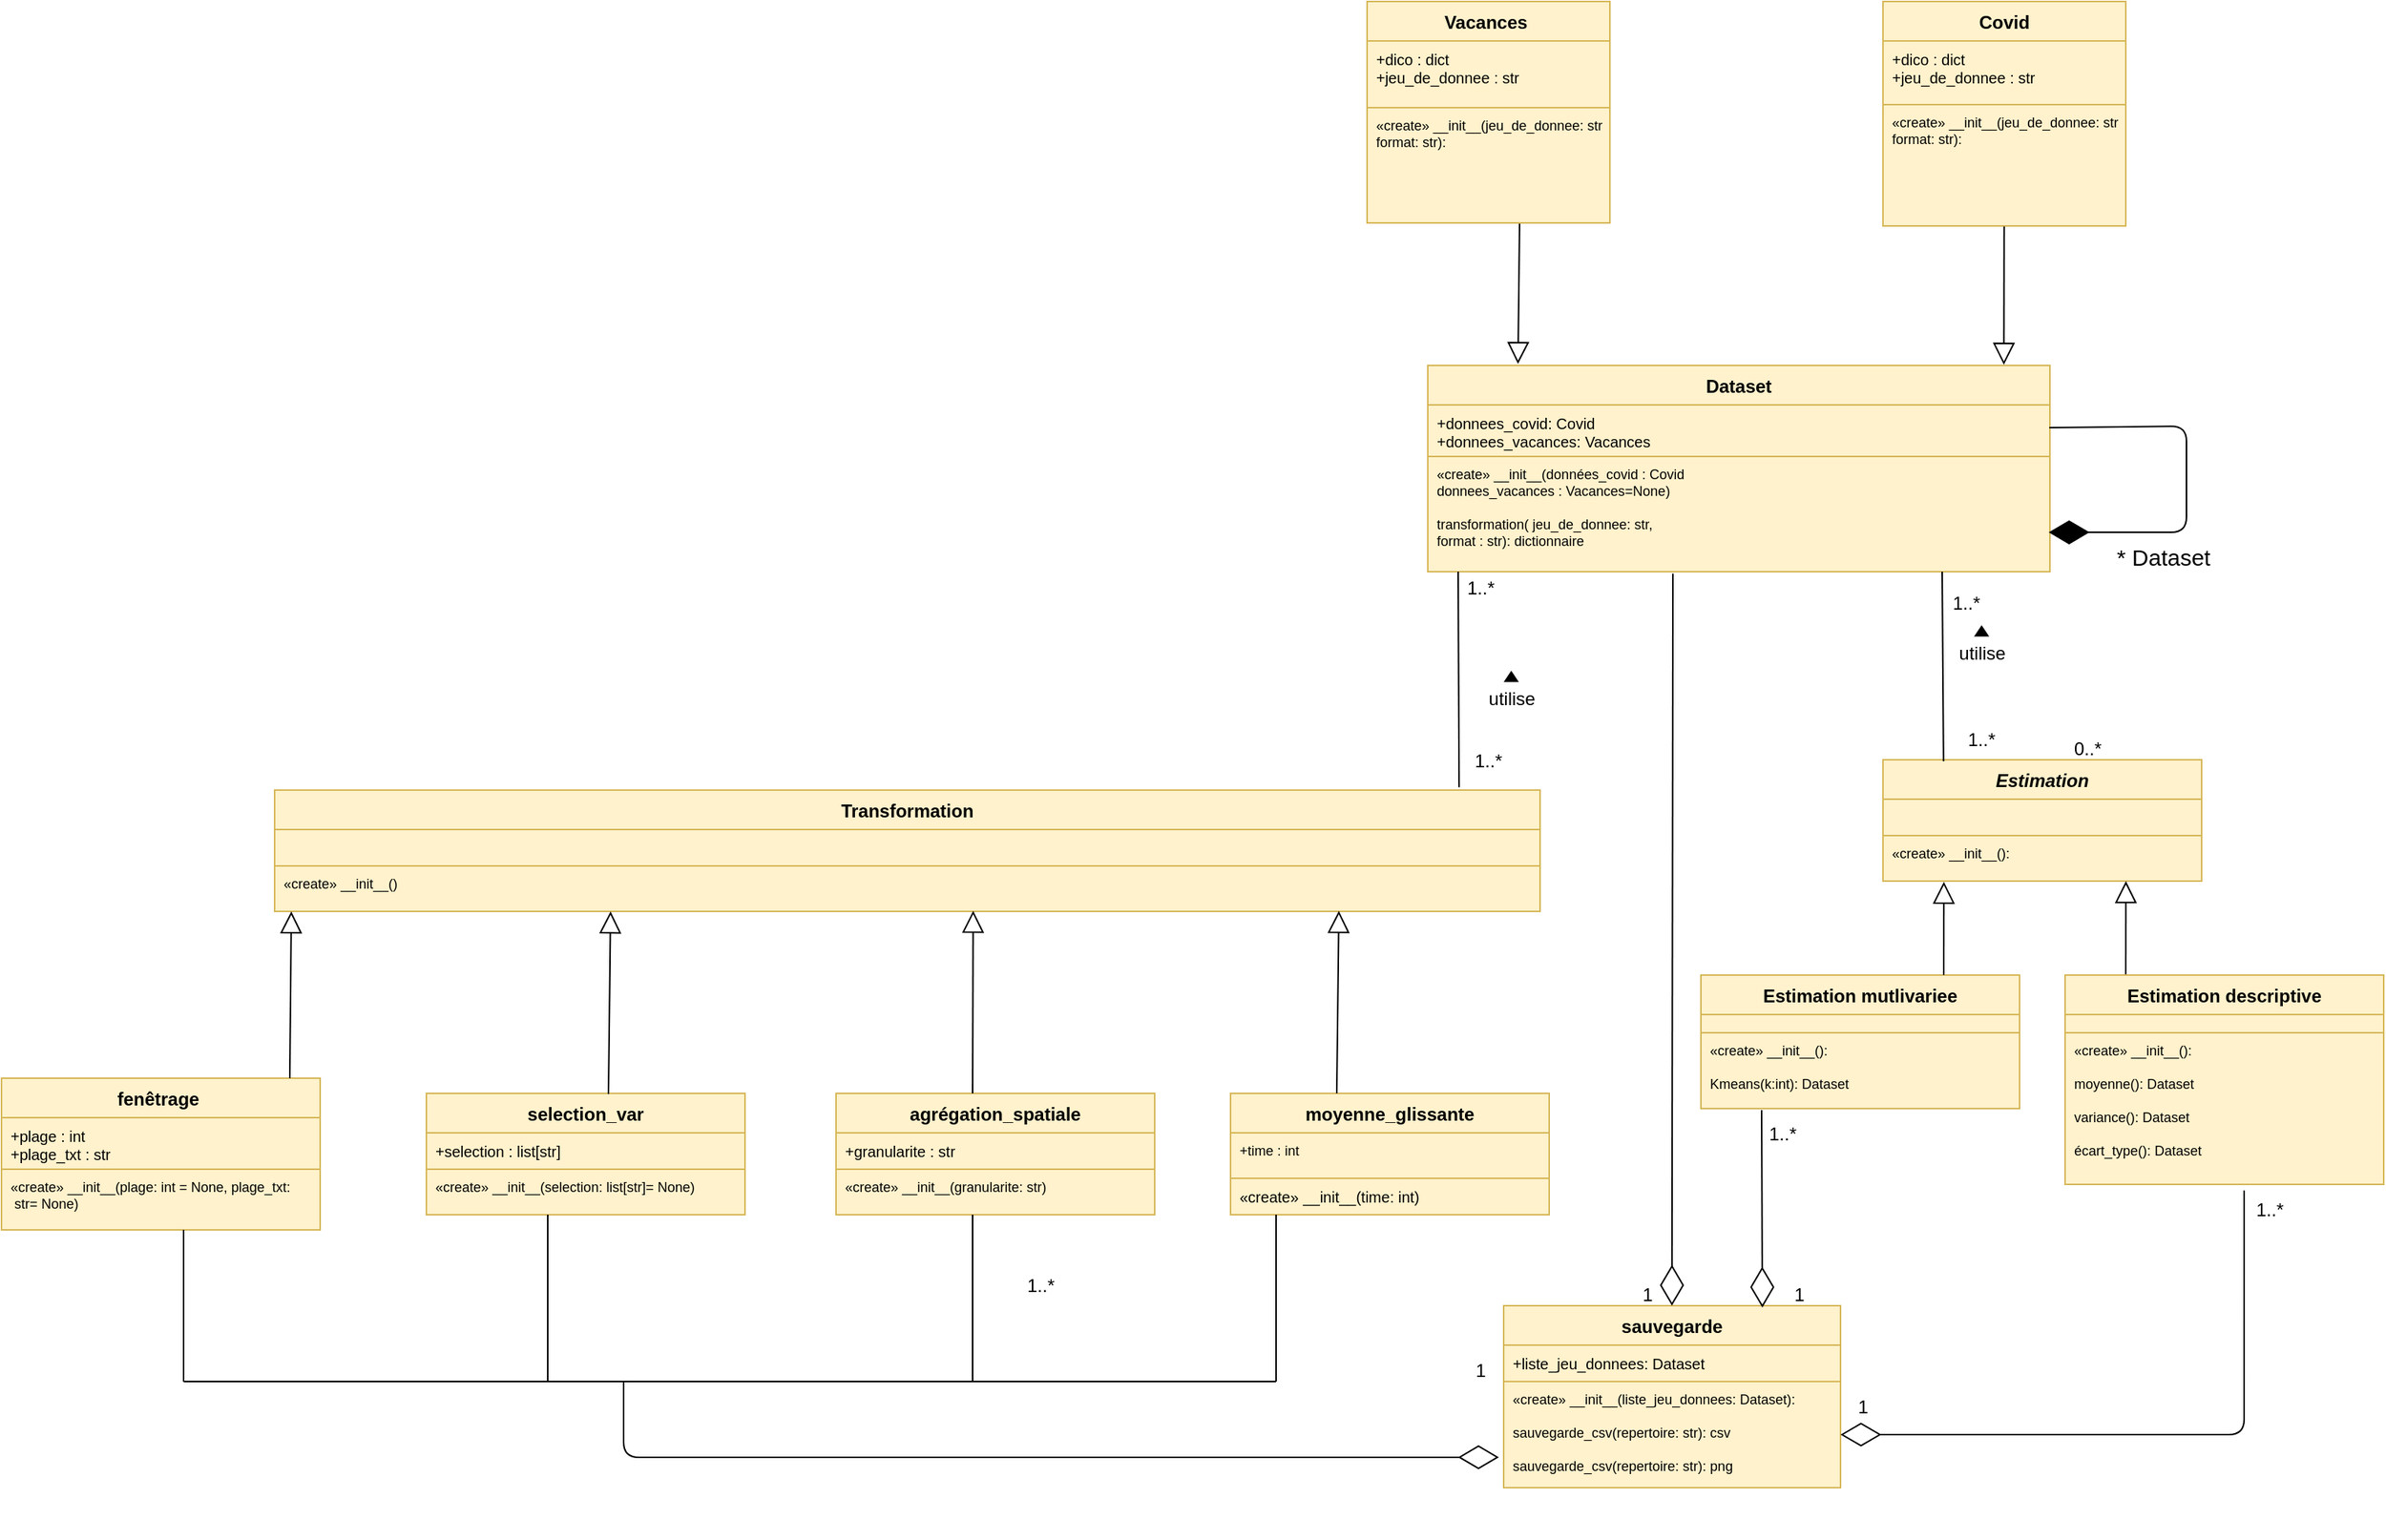 <mxfile version="14.5.9" type="device"><diagram id="G0J4C51eqlcxptPZaHwr" name="Page-1"><mxGraphModel dx="4730" dy="3225" grid="1" gridSize="10" guides="1" tooltips="1" connect="1" arrows="1" fold="1" page="1" pageScale="1" pageWidth="1654" pageHeight="1169" math="0" shadow="0"><root><mxCell id="0"/><mxCell id="1" parent="0"/><mxCell id="8vyV24S0SrC6YWcqYAIR-47" style="edgeStyle=orthogonalEdgeStyle;rounded=0;orthogonalLoop=1;jettySize=auto;html=1;exitX=0;exitY=0.75;exitDx=0;exitDy=0;" parent="1" edge="1"><mxGeometry relative="1" as="geometry"><mxPoint x="1080" y="1095" as="targetPoint"/><mxPoint x="1080" y="1095" as="sourcePoint"/></mxGeometry></mxCell><mxCell id="kTo2WUvZ0RidseLI7p_n-5" value="Vacances " style="swimlane;fontStyle=1;align=center;verticalAlign=top;childLayout=stackLayout;horizontal=1;startSize=26;horizontalStack=0;resizeParent=1;resizeParentMax=0;resizeLast=0;collapsible=1;marginBottom=0;strokeColor=#d6b656;fillColor=#fff2cc;" parent="1" vertex="1"><mxGeometry x="920" y="90" width="160" height="88" as="geometry"/></mxCell><mxCell id="kTo2WUvZ0RidseLI7p_n-6" value="+dico : dict&#xa;+jeu_de_donnee : str&#xa;" style="text;strokeColor=#d6b656;fillColor=#fff2cc;align=left;verticalAlign=top;spacingLeft=4;spacingRight=4;overflow=hidden;rotatable=0;points=[[0,0.5],[1,0.5]];portConstraint=eastwest;fontSize=10;" parent="kTo2WUvZ0RidseLI7p_n-5" vertex="1"><mxGeometry y="26" width="160" height="54" as="geometry"/></mxCell><mxCell id="kTo2WUvZ0RidseLI7p_n-7" value="" style="line;strokeWidth=1;fillColor=#fff2cc;align=left;verticalAlign=middle;spacingTop=-1;spacingLeft=3;spacingRight=3;rotatable=0;labelPosition=right;points=[];portConstraint=eastwest;strokeColor=#d6b656;" parent="kTo2WUvZ0RidseLI7p_n-5" vertex="1"><mxGeometry y="80" width="160" height="8" as="geometry"/></mxCell><mxCell id="kTo2WUvZ0RidseLI7p_n-8" value="«create» __init__(jeu_de_donnee: str, &#xa;format: str):&#xa;&#xa;" style="text;strokeColor=#d6b656;fillColor=#fff2cc;align=left;verticalAlign=top;spacingLeft=4;spacingRight=4;overflow=hidden;rotatable=0;points=[[0,0.5],[1,0.5]];portConstraint=eastwest;fontSize=9;" parent="1" vertex="1"><mxGeometry x="920" y="160" width="160" height="76" as="geometry"/></mxCell><mxCell id="kTo2WUvZ0RidseLI7p_n-15" value="Covid" style="swimlane;fontStyle=1;align=center;verticalAlign=top;childLayout=stackLayout;horizontal=1;startSize=26;horizontalStack=0;resizeParent=1;resizeParentMax=0;resizeLast=0;collapsible=1;marginBottom=0;strokeColor=#d6b656;fillColor=#fff2cc;" parent="1" vertex="1"><mxGeometry x="1260" y="90" width="160" height="88" as="geometry"/></mxCell><mxCell id="kTo2WUvZ0RidseLI7p_n-16" value="+dico : dict&#xa;+jeu_de_donnee : str&#xa;" style="text;strokeColor=#d6b656;fillColor=#fff2cc;align=left;verticalAlign=top;spacingLeft=4;spacingRight=4;overflow=hidden;rotatable=0;points=[[0,0.5],[1,0.5]];portConstraint=eastwest;fontSize=10;" parent="kTo2WUvZ0RidseLI7p_n-15" vertex="1"><mxGeometry y="26" width="160" height="54" as="geometry"/></mxCell><mxCell id="kTo2WUvZ0RidseLI7p_n-17" value="" style="line;strokeWidth=1;fillColor=#fff2cc;align=left;verticalAlign=middle;spacingTop=-1;spacingLeft=3;spacingRight=3;rotatable=0;labelPosition=right;points=[];portConstraint=eastwest;strokeColor=#d6b656;" parent="kTo2WUvZ0RidseLI7p_n-15" vertex="1"><mxGeometry y="80" width="160" height="8" as="geometry"/></mxCell><mxCell id="kTo2WUvZ0RidseLI7p_n-18" value="«create» __init__(jeu_de_donnee: str, &#xa;format: str):&#xa;&#xa;" style="text;strokeColor=#d6b656;fillColor=#fff2cc;align=left;verticalAlign=top;spacingLeft=4;spacingRight=4;overflow=hidden;rotatable=0;points=[[0,0.5],[1,0.5]];portConstraint=eastwest;fontSize=9;" parent="1" vertex="1"><mxGeometry x="1260" y="158" width="160" height="80" as="geometry"/></mxCell><mxCell id="kTo2WUvZ0RidseLI7p_n-27" value="Dataset" style="swimlane;fontStyle=1;align=center;verticalAlign=top;childLayout=stackLayout;horizontal=1;startSize=26;horizontalStack=0;resizeParent=1;resizeParentMax=0;resizeLast=0;collapsible=1;marginBottom=0;strokeColor=#d6b656;fillColor=#fff2cc;" parent="1" vertex="1"><mxGeometry x="960" y="330" width="410" height="88" as="geometry"/></mxCell><mxCell id="kTo2WUvZ0RidseLI7p_n-28" value="+donnees_covid: Covid&#xa;+donnees_vacances: Vacances" style="text;strokeColor=#d6b656;fillColor=#fff2cc;align=left;verticalAlign=top;spacingLeft=4;spacingRight=4;overflow=hidden;rotatable=0;points=[[0,0.5],[1,0.5]];portConstraint=eastwest;fontSize=10;" parent="kTo2WUvZ0RidseLI7p_n-27" vertex="1"><mxGeometry y="26" width="410" height="54" as="geometry"/></mxCell><mxCell id="kTo2WUvZ0RidseLI7p_n-29" value="" style="line;strokeWidth=1;fillColor=#fff2cc;align=left;verticalAlign=middle;spacingTop=-1;spacingLeft=3;spacingRight=3;rotatable=0;labelPosition=right;points=[];portConstraint=eastwest;strokeColor=#d6b656;" parent="kTo2WUvZ0RidseLI7p_n-27" vertex="1"><mxGeometry y="80" width="410" height="8" as="geometry"/></mxCell><mxCell id="kTo2WUvZ0RidseLI7p_n-30" value="«create» __init__(données_covid : Covid&#xa;donnees_vacances : Vacances=None)&#xa;&#xa;transformation( jeu_de_donnee: str, &#xa;format : str): dictionnaire" style="text;strokeColor=#d6b656;fillColor=#fff2cc;align=left;verticalAlign=top;spacingLeft=4;spacingRight=4;overflow=hidden;rotatable=0;points=[[0,0.5],[1,0.5]];portConstraint=eastwest;fontSize=9;" parent="1" vertex="1"><mxGeometry x="960" y="390" width="410" height="76" as="geometry"/></mxCell><mxCell id="kTo2WUvZ0RidseLI7p_n-31" value="Transformation" style="swimlane;fontStyle=1;align=center;verticalAlign=top;childLayout=stackLayout;horizontal=1;startSize=26;horizontalStack=0;resizeParent=1;resizeParentMax=0;resizeLast=0;collapsible=1;marginBottom=0;strokeColor=#d6b656;fillColor=#fff2cc;" parent="1" vertex="1"><mxGeometry x="200" y="610" width="834" height="58" as="geometry"/></mxCell><mxCell id="kTo2WUvZ0RidseLI7p_n-32" value="" style="text;strokeColor=#d6b656;fillColor=#fff2cc;align=left;verticalAlign=top;spacingLeft=4;spacingRight=4;overflow=hidden;rotatable=0;points=[[0,0.5],[1,0.5]];portConstraint=eastwest;fontSize=10;" parent="kTo2WUvZ0RidseLI7p_n-31" vertex="1"><mxGeometry y="26" width="834" height="24" as="geometry"/></mxCell><mxCell id="kTo2WUvZ0RidseLI7p_n-33" value="" style="line;strokeWidth=1;fillColor=#fff2cc;align=left;verticalAlign=middle;spacingTop=-1;spacingLeft=3;spacingRight=3;rotatable=0;labelPosition=right;points=[];portConstraint=eastwest;strokeColor=#d6b656;" parent="kTo2WUvZ0RidseLI7p_n-31" vertex="1"><mxGeometry y="50" width="834" height="8" as="geometry"/></mxCell><mxCell id="kTo2WUvZ0RidseLI7p_n-34" value="«create» __init__()&#xa;" style="text;strokeColor=#d6b656;fillColor=#fff2cc;align=left;verticalAlign=top;spacingLeft=4;spacingRight=4;overflow=hidden;rotatable=0;points=[[0,0.5],[1,0.5]];portConstraint=eastwest;fontSize=9;" parent="1" vertex="1"><mxGeometry x="200" y="660" width="834" height="30" as="geometry"/></mxCell><mxCell id="kTo2WUvZ0RidseLI7p_n-39" value="Estimation" style="swimlane;fontStyle=3;align=center;verticalAlign=top;childLayout=stackLayout;horizontal=1;startSize=26;horizontalStack=0;resizeParent=1;resizeParentMax=0;resizeLast=0;collapsible=1;marginBottom=0;strokeColor=#d6b656;fillColor=#fff2cc;" parent="1" vertex="1"><mxGeometry x="1260" y="590" width="210" height="58" as="geometry"/></mxCell><mxCell id="kTo2WUvZ0RidseLI7p_n-40" value="" style="text;strokeColor=#d6b656;fillColor=#fff2cc;align=left;verticalAlign=top;spacingLeft=4;spacingRight=4;overflow=hidden;rotatable=0;points=[[0,0.5],[1,0.5]];portConstraint=eastwest;fontSize=10;" parent="kTo2WUvZ0RidseLI7p_n-39" vertex="1"><mxGeometry y="26" width="210" height="24" as="geometry"/></mxCell><mxCell id="kTo2WUvZ0RidseLI7p_n-41" value="" style="line;strokeWidth=1;fillColor=#fff2cc;align=left;verticalAlign=middle;spacingTop=-1;spacingLeft=3;spacingRight=3;rotatable=0;labelPosition=right;points=[];portConstraint=eastwest;strokeColor=#d6b656;" parent="kTo2WUvZ0RidseLI7p_n-39" vertex="1"><mxGeometry y="50" width="210" height="8" as="geometry"/></mxCell><mxCell id="kTo2WUvZ0RidseLI7p_n-42" value="«create» __init__():&#xa;&#xa;" style="text;strokeColor=#d6b656;fillColor=#fff2cc;align=left;verticalAlign=top;spacingLeft=4;spacingRight=4;overflow=hidden;rotatable=0;points=[[0,0.5],[1,0.5]];portConstraint=eastwest;fontSize=9;" parent="1" vertex="1"><mxGeometry x="1260" y="640" width="210" height="30" as="geometry"/></mxCell><mxCell id="kTo2WUvZ0RidseLI7p_n-43" value="Estimation mutlivariee" style="swimlane;fontStyle=1;align=center;verticalAlign=top;childLayout=stackLayout;horizontal=1;startSize=26;horizontalStack=0;resizeParent=1;resizeParentMax=0;resizeLast=0;collapsible=1;marginBottom=0;strokeColor=#d6b656;fillColor=#fff2cc;" parent="1" vertex="1"><mxGeometry x="1140" y="732" width="210" height="48" as="geometry"/></mxCell><mxCell id="kTo2WUvZ0RidseLI7p_n-44" value="" style="text;strokeColor=#d6b656;fillColor=#fff2cc;align=left;verticalAlign=top;spacingLeft=4;spacingRight=4;overflow=hidden;rotatable=0;points=[[0,0.5],[1,0.5]];portConstraint=eastwest;fontSize=10;" parent="kTo2WUvZ0RidseLI7p_n-43" vertex="1"><mxGeometry y="26" width="210" height="14" as="geometry"/></mxCell><mxCell id="kTo2WUvZ0RidseLI7p_n-45" value="" style="line;strokeWidth=1;fillColor=#fff2cc;align=left;verticalAlign=middle;spacingTop=-1;spacingLeft=3;spacingRight=3;rotatable=0;labelPosition=right;points=[];portConstraint=eastwest;strokeColor=#d6b656;" parent="kTo2WUvZ0RidseLI7p_n-43" vertex="1"><mxGeometry y="40" width="210" height="8" as="geometry"/></mxCell><mxCell id="kTo2WUvZ0RidseLI7p_n-46" value="«create» __init__():&#xa;&#xa;Kmeans(k:int): Dataset &#xa;&#xa;&#xa;" style="text;strokeColor=#d6b656;fillColor=#fff2cc;align=left;verticalAlign=top;spacingLeft=4;spacingRight=4;overflow=hidden;rotatable=0;points=[[0,0.5],[1,0.5]];portConstraint=eastwest;fontSize=9;" parent="1" vertex="1"><mxGeometry x="1140" y="770" width="210" height="50" as="geometry"/></mxCell><mxCell id="kTo2WUvZ0RidseLI7p_n-47" value="Estimation descriptive" style="swimlane;fontStyle=1;align=center;verticalAlign=top;childLayout=stackLayout;horizontal=1;startSize=26;horizontalStack=0;resizeParent=1;resizeParentMax=0;resizeLast=0;collapsible=1;marginBottom=0;strokeColor=#d6b656;fillColor=#fff2cc;" parent="1" vertex="1"><mxGeometry x="1380" y="732" width="210" height="48" as="geometry"/></mxCell><mxCell id="kTo2WUvZ0RidseLI7p_n-48" value="" style="text;strokeColor=#d6b656;fillColor=#fff2cc;align=left;verticalAlign=top;spacingLeft=4;spacingRight=4;overflow=hidden;rotatable=0;points=[[0,0.5],[1,0.5]];portConstraint=eastwest;fontSize=10;" parent="kTo2WUvZ0RidseLI7p_n-47" vertex="1"><mxGeometry y="26" width="210" height="14" as="geometry"/></mxCell><mxCell id="kTo2WUvZ0RidseLI7p_n-49" value="" style="line;strokeWidth=1;fillColor=#fff2cc;align=left;verticalAlign=middle;spacingTop=-1;spacingLeft=3;spacingRight=3;rotatable=0;labelPosition=right;points=[];portConstraint=eastwest;strokeColor=#d6b656;" parent="kTo2WUvZ0RidseLI7p_n-47" vertex="1"><mxGeometry y="40" width="210" height="8" as="geometry"/></mxCell><mxCell id="kTo2WUvZ0RidseLI7p_n-50" value="«create» __init__():&#xa;&#xa;moyenne(): Dataset&#xa;&#xa;variance(): Dataset &#xa;&#xa;écart_type(): Dataset &#xa;&#xa;&#xa;" style="text;strokeColor=#d6b656;fillColor=#fff2cc;align=left;verticalAlign=top;spacingLeft=4;spacingRight=4;overflow=hidden;rotatable=0;points=[[0,0.5],[1,0.5]];portConstraint=eastwest;fontSize=9;" parent="1" vertex="1"><mxGeometry x="1380" y="770" width="210" height="100" as="geometry"/></mxCell><mxCell id="kTo2WUvZ0RidseLI7p_n-51" value="sauvegarde" style="swimlane;fontStyle=1;align=center;verticalAlign=top;childLayout=stackLayout;horizontal=1;startSize=26;horizontalStack=0;resizeParent=1;resizeParentMax=0;resizeLast=0;collapsible=1;marginBottom=0;strokeColor=#d6b656;fillColor=#fff2cc;" parent="1" vertex="1"><mxGeometry x="1010" y="950" width="222" height="58" as="geometry"/></mxCell><mxCell id="kTo2WUvZ0RidseLI7p_n-52" value="+liste_jeu_donnees: Dataset" style="text;strokeColor=#d6b656;fillColor=#fff2cc;align=left;verticalAlign=top;spacingLeft=4;spacingRight=4;overflow=hidden;rotatable=0;points=[[0,0.5],[1,0.5]];portConstraint=eastwest;fontSize=10;" parent="kTo2WUvZ0RidseLI7p_n-51" vertex="1"><mxGeometry y="26" width="222" height="24" as="geometry"/></mxCell><mxCell id="kTo2WUvZ0RidseLI7p_n-53" value="" style="line;strokeWidth=1;fillColor=#fff2cc;align=left;verticalAlign=middle;spacingTop=-1;spacingLeft=3;spacingRight=3;rotatable=0;labelPosition=right;points=[];portConstraint=eastwest;strokeColor=#d6b656;" parent="kTo2WUvZ0RidseLI7p_n-51" vertex="1"><mxGeometry y="50" width="222" height="8" as="geometry"/></mxCell><mxCell id="kTo2WUvZ0RidseLI7p_n-54" value="«create» __init__(liste_jeu_donnees: Dataset):&#xa;&#xa;sauvegarde_csv(repertoire: str): csv&#xa;&#xa;sauvegarde_csv(repertoire: str): png&#xa; &#xa;&#xa;&#xa;" style="text;strokeColor=#d6b656;fillColor=#fff2cc;align=left;verticalAlign=top;spacingLeft=4;spacingRight=4;overflow=hidden;rotatable=0;points=[[0,0.5],[1,0.5]];portConstraint=eastwest;fontSize=9;" parent="1" vertex="1"><mxGeometry x="1010" y="1000" width="222" height="70" as="geometry"/></mxCell><mxCell id="kTo2WUvZ0RidseLI7p_n-60" value="" style="endArrow=block;endFill=0;endSize=12;html=1;strokeColor=#000000;fontSize=10;exitX=0.762;exitY=-0.002;exitDx=0;exitDy=0;entryX=0.191;entryY=1.015;entryDx=0;entryDy=0;entryPerimeter=0;exitPerimeter=0;" parent="1" source="kTo2WUvZ0RidseLI7p_n-43" target="kTo2WUvZ0RidseLI7p_n-42" edge="1"><mxGeometry width="160" relative="1" as="geometry"><mxPoint x="1220" y="710" as="sourcePoint"/><mxPoint x="1296" y="672" as="targetPoint"/></mxGeometry></mxCell><mxCell id="kTo2WUvZ0RidseLI7p_n-61" value="" style="endArrow=block;endFill=0;endSize=12;html=1;strokeColor=#000000;fontSize=10;exitX=0.762;exitY=-0.002;exitDx=0;exitDy=0;entryX=0.191;entryY=1.015;entryDx=0;entryDy=0;entryPerimeter=0;exitPerimeter=0;" parent="1" edge="1"><mxGeometry width="160" relative="1" as="geometry"><mxPoint x="1420" y="731.454" as="sourcePoint"/><mxPoint x="1420.09" y="670" as="targetPoint"/></mxGeometry></mxCell><mxCell id="kTo2WUvZ0RidseLI7p_n-68" value="" style="endArrow=diamondThin;endFill=0;endSize=24;html=1;strokeColor=#000000;fontSize=10;entryX=1;entryY=0.5;entryDx=0;entryDy=0;exitX=0.562;exitY=1.04;exitDx=0;exitDy=0;exitPerimeter=0;" parent="1" source="kTo2WUvZ0RidseLI7p_n-50" target="kTo2WUvZ0RidseLI7p_n-54" edge="1"><mxGeometry width="160" relative="1" as="geometry"><mxPoint x="1330" y="1034" as="sourcePoint"/><mxPoint x="1490" y="1034" as="targetPoint"/><Array as="points"><mxPoint x="1498" y="1035"/></Array></mxGeometry></mxCell><mxCell id="kTo2WUvZ0RidseLI7p_n-69" value="" style="endArrow=diamondThin;endFill=0;endSize=24;html=1;strokeColor=#000000;fontSize=10;entryX=0.768;entryY=0.021;entryDx=0;entryDy=0;entryPerimeter=0;" parent="1" target="kTo2WUvZ0RidseLI7p_n-51" edge="1"><mxGeometry width="160" relative="1" as="geometry"><mxPoint x="1180" y="821" as="sourcePoint"/><mxPoint x="1177" y="950" as="targetPoint"/></mxGeometry></mxCell><mxCell id="kTo2WUvZ0RidseLI7p_n-70" value="" style="endArrow=diamondThin;endFill=0;endSize=24;html=1;strokeColor=#000000;fontSize=10;entryX=0.768;entryY=0.021;entryDx=0;entryDy=0;entryPerimeter=0;exitX=0.394;exitY=1.017;exitDx=0;exitDy=0;exitPerimeter=0;" parent="1" source="kTo2WUvZ0RidseLI7p_n-30" edge="1"><mxGeometry width="160" relative="1" as="geometry"><mxPoint x="1120.41" y="819.78" as="sourcePoint"/><mxPoint x="1120.906" y="949.998" as="targetPoint"/></mxGeometry></mxCell><mxCell id="kTo2WUvZ0RidseLI7p_n-71" value="" style="endArrow=diamondThin;endFill=1;endSize=24;html=1;strokeColor=#000000;fontSize=10;entryX=0.998;entryY=0.658;entryDx=0;entryDy=0;entryPerimeter=0;exitX=0.999;exitY=0.278;exitDx=0;exitDy=0;exitPerimeter=0;" parent="1" source="kTo2WUvZ0RidseLI7p_n-28" target="kTo2WUvZ0RidseLI7p_n-30" edge="1"><mxGeometry width="160" relative="1" as="geometry"><mxPoint x="1460" y="440" as="sourcePoint"/><mxPoint x="1420" y="444" as="targetPoint"/><Array as="points"><mxPoint x="1460" y="370"/><mxPoint x="1460" y="400"/><mxPoint x="1460" y="440"/></Array></mxGeometry></mxCell><mxCell id="kTo2WUvZ0RidseLI7p_n-72" value="&lt;font style=&quot;font-size: 15px&quot;&gt;* Dataset&lt;/font&gt;" style="text;html=1;strokeColor=none;fillColor=none;align=center;verticalAlign=middle;whiteSpace=wrap;rounded=0;fontSize=10;" parent="1" vertex="1"><mxGeometry x="1400" y="446" width="90" height="20" as="geometry"/></mxCell><mxCell id="TTbGqoAqBOXzcHtgp1gx-10" value="0..*" style="text;html=1;strokeColor=none;fillColor=none;align=center;verticalAlign=middle;whiteSpace=wrap;rounded=0;sketch=0;" parent="1" vertex="1"><mxGeometry x="1380" y="576" width="30" height="14" as="geometry"/></mxCell><mxCell id="TTbGqoAqBOXzcHtgp1gx-14" value="1..*" style="text;html=1;strokeColor=none;fillColor=none;align=center;verticalAlign=middle;whiteSpace=wrap;rounded=0;sketch=0;" parent="1" vertex="1"><mxGeometry x="690" y="930" width="30" height="14" as="geometry"/></mxCell><mxCell id="TTbGqoAqBOXzcHtgp1gx-15" value="1" style="text;html=1;strokeColor=none;fillColor=none;align=center;verticalAlign=middle;whiteSpace=wrap;rounded=0;sketch=0;" parent="1" vertex="1"><mxGeometry x="980" y="986" width="30" height="14" as="geometry"/></mxCell><mxCell id="TTbGqoAqBOXzcHtgp1gx-16" value="1" style="text;html=1;strokeColor=none;fillColor=none;align=center;verticalAlign=middle;whiteSpace=wrap;rounded=0;sketch=0;" parent="1" vertex="1"><mxGeometry x="1090" y="936" width="30" height="14" as="geometry"/></mxCell><mxCell id="TTbGqoAqBOXzcHtgp1gx-17" value="1" style="text;html=1;strokeColor=none;fillColor=none;align=center;verticalAlign=middle;whiteSpace=wrap;rounded=0;sketch=0;" parent="1" vertex="1"><mxGeometry x="1190" y="936" width="30" height="14" as="geometry"/></mxCell><mxCell id="TTbGqoAqBOXzcHtgp1gx-18" value="1" style="text;html=1;strokeColor=none;fillColor=none;align=center;verticalAlign=middle;whiteSpace=wrap;rounded=0;sketch=0;" parent="1" vertex="1"><mxGeometry x="1232" y="1010" width="30" height="14" as="geometry"/></mxCell><mxCell id="TTbGqoAqBOXzcHtgp1gx-19" value="1..*" style="text;html=1;strokeColor=none;fillColor=none;align=center;verticalAlign=middle;whiteSpace=wrap;rounded=0;sketch=0;" parent="1" vertex="1"><mxGeometry x="1179" y="830" width="30" height="14" as="geometry"/></mxCell><mxCell id="TTbGqoAqBOXzcHtgp1gx-20" value="1..*" style="text;html=1;strokeColor=none;fillColor=none;align=center;verticalAlign=middle;whiteSpace=wrap;rounded=0;sketch=0;" parent="1" vertex="1"><mxGeometry x="1500" y="880" width="30" height="14" as="geometry"/></mxCell><mxCell id="aOP3fALORO-Y9RFNXGDV-4" value="fenêtrage " style="swimlane;fontStyle=1;align=center;verticalAlign=top;childLayout=stackLayout;horizontal=1;startSize=26;horizontalStack=0;resizeParent=1;resizeParentMax=0;resizeLast=0;collapsible=1;marginBottom=0;strokeColor=#d6b656;fillColor=#fff2cc;" vertex="1" parent="1"><mxGeometry x="20" y="800" width="210" height="100" as="geometry"/></mxCell><mxCell id="aOP3fALORO-Y9RFNXGDV-5" value="+plage : int&#xa;+plage_txt : str" style="text;strokeColor=#d6b656;fillColor=#fff2cc;align=left;verticalAlign=top;spacingLeft=4;spacingRight=4;overflow=hidden;rotatable=0;points=[[0,0.5],[1,0.5]];portConstraint=eastwest;fontSize=10;" vertex="1" parent="aOP3fALORO-Y9RFNXGDV-4"><mxGeometry y="26" width="210" height="34" as="geometry"/></mxCell><mxCell id="aOP3fALORO-Y9RFNXGDV-7" value="«create» __init__(plage: int = None, plage_txt:&#xa; str= None)&#xa;&#xa;" style="text;strokeColor=#d6b656;fillColor=#fff2cc;align=left;verticalAlign=top;spacingLeft=4;spacingRight=4;overflow=hidden;rotatable=0;points=[[0,0.5],[1,0.5]];portConstraint=eastwest;fontSize=9;" vertex="1" parent="aOP3fALORO-Y9RFNXGDV-4"><mxGeometry y="60" width="210" height="40" as="geometry"/></mxCell><mxCell id="aOP3fALORO-Y9RFNXGDV-8" value="selection_var" style="swimlane;fontStyle=1;align=center;verticalAlign=top;childLayout=stackLayout;horizontal=1;startSize=26;horizontalStack=0;resizeParent=1;resizeParentMax=0;resizeLast=0;collapsible=1;marginBottom=0;strokeColor=#d6b656;fillColor=#fff2cc;" vertex="1" parent="1"><mxGeometry x="300" y="810" width="210" height="60" as="geometry"/></mxCell><mxCell id="aOP3fALORO-Y9RFNXGDV-9" value="+selection : list[str]" style="text;strokeColor=#d6b656;fillColor=#fff2cc;align=left;verticalAlign=top;spacingLeft=4;spacingRight=4;overflow=hidden;rotatable=0;points=[[0,0.5],[1,0.5]];portConstraint=eastwest;fontSize=10;" vertex="1" parent="aOP3fALORO-Y9RFNXGDV-8"><mxGeometry y="26" width="210" height="24" as="geometry"/></mxCell><mxCell id="aOP3fALORO-Y9RFNXGDV-10" value="" style="line;strokeWidth=1;fillColor=#fff2cc;align=left;verticalAlign=middle;spacingTop=-1;spacingLeft=3;spacingRight=3;rotatable=0;labelPosition=right;points=[];portConstraint=eastwest;strokeColor=#d6b656;" vertex="1" parent="aOP3fALORO-Y9RFNXGDV-8"><mxGeometry y="50" width="210" height="10" as="geometry"/></mxCell><mxCell id="aOP3fALORO-Y9RFNXGDV-11" value="«create» __init__(selection: list[str]= None)&#xa;&#xa;" style="text;strokeColor=#d6b656;fillColor=#fff2cc;align=left;verticalAlign=top;spacingLeft=4;spacingRight=4;overflow=hidden;rotatable=0;points=[[0,0.5],[1,0.5]];portConstraint=eastwest;fontSize=9;" vertex="1" parent="1"><mxGeometry x="300" y="860" width="210" height="30" as="geometry"/></mxCell><mxCell id="aOP3fALORO-Y9RFNXGDV-13" value="agrégation_spatiale" style="swimlane;fontStyle=1;align=center;verticalAlign=top;childLayout=stackLayout;horizontal=1;startSize=26;horizontalStack=0;resizeParent=1;resizeParentMax=0;resizeLast=0;collapsible=1;marginBottom=0;strokeColor=#d6b656;fillColor=#fff2cc;" vertex="1" parent="1"><mxGeometry x="570" y="810" width="210" height="50" as="geometry"/></mxCell><mxCell id="aOP3fALORO-Y9RFNXGDV-14" value="+granularite : str" style="text;strokeColor=#d6b656;fillColor=#fff2cc;align=left;verticalAlign=top;spacingLeft=4;spacingRight=4;overflow=hidden;rotatable=0;points=[[0,0.5],[1,0.5]];portConstraint=eastwest;fontSize=10;" vertex="1" parent="aOP3fALORO-Y9RFNXGDV-13"><mxGeometry y="26" width="210" height="24" as="geometry"/></mxCell><mxCell id="aOP3fALORO-Y9RFNXGDV-17" value="moyenne_glissante" style="swimlane;fontStyle=1;align=center;verticalAlign=top;childLayout=stackLayout;horizontal=1;startSize=26;horizontalStack=0;resizeParent=1;resizeParentMax=0;resizeLast=0;collapsible=1;marginBottom=0;strokeColor=#d6b656;fillColor=#fff2cc;" vertex="1" parent="1"><mxGeometry x="830" y="810" width="210" height="80" as="geometry"/></mxCell><mxCell id="aOP3fALORO-Y9RFNXGDV-20" value="+time : int" style="text;strokeColor=#d6b656;fillColor=#fff2cc;align=left;verticalAlign=top;spacingLeft=4;spacingRight=4;overflow=hidden;rotatable=0;points=[[0,0.5],[1,0.5]];portConstraint=eastwest;fontSize=9;" vertex="1" parent="aOP3fALORO-Y9RFNXGDV-17"><mxGeometry y="26" width="210" height="30" as="geometry"/></mxCell><mxCell id="aOP3fALORO-Y9RFNXGDV-18" value="«create» __init__(time: int)&#xa;" style="text;strokeColor=#d6b656;fillColor=#fff2cc;align=left;verticalAlign=top;spacingLeft=4;spacingRight=4;overflow=hidden;rotatable=0;points=[[0,0.5],[1,0.5]];portConstraint=eastwest;fontSize=10;" vertex="1" parent="aOP3fALORO-Y9RFNXGDV-17"><mxGeometry y="56" width="210" height="24" as="geometry"/></mxCell><mxCell id="aOP3fALORO-Y9RFNXGDV-16" value="«create» __init__(granularite: str)&#xa;&#xa;" style="text;strokeColor=#d6b656;fillColor=#fff2cc;align=left;verticalAlign=top;spacingLeft=4;spacingRight=4;overflow=hidden;rotatable=0;points=[[0,0.5],[1,0.5]];portConstraint=eastwest;fontSize=9;" vertex="1" parent="1"><mxGeometry x="570" y="860" width="210" height="30" as="geometry"/></mxCell><mxCell id="aOP3fALORO-Y9RFNXGDV-23" value="" style="endArrow=none;html=1;exitX=0.19;exitY=0.017;exitDx=0;exitDy=0;exitPerimeter=0;" edge="1" parent="1" source="kTo2WUvZ0RidseLI7p_n-39"><mxGeometry width="50" height="50" relative="1" as="geometry"><mxPoint x="1290" y="630" as="sourcePoint"/><mxPoint x="1299" y="466" as="targetPoint"/></mxGeometry></mxCell><mxCell id="aOP3fALORO-Y9RFNXGDV-24" value="utilise" style="text;html=1;align=center;verticalAlign=middle;resizable=0;points=[];autosize=1;strokeColor=none;" vertex="1" parent="1"><mxGeometry x="1300" y="510" width="50" height="20" as="geometry"/></mxCell><mxCell id="aOP3fALORO-Y9RFNXGDV-25" value="" style="endArrow=block;endFill=0;endSize=12;html=1;strokeColor=#000000;fontSize=10;exitX=0.499;exitY=1.005;exitDx=0;exitDy=0;exitPerimeter=0;entryX=0.926;entryY=-0.005;entryDx=0;entryDy=0;entryPerimeter=0;" edge="1" parent="1" source="kTo2WUvZ0RidseLI7p_n-18" target="kTo2WUvZ0RidseLI7p_n-27"><mxGeometry width="160" relative="1" as="geometry"><mxPoint x="1300" y="320" as="sourcePoint"/><mxPoint x="1260" y="330" as="targetPoint"/></mxGeometry></mxCell><mxCell id="aOP3fALORO-Y9RFNXGDV-26" value="" style="endArrow=block;endFill=0;endSize=12;html=1;strokeColor=#000000;fontSize=10;exitX=0.628;exitY=1.007;exitDx=0;exitDy=0;exitPerimeter=0;entryX=0.145;entryY=-0.011;entryDx=0;entryDy=0;entryPerimeter=0;" edge="1" parent="1" source="kTo2WUvZ0RidseLI7p_n-8" target="kTo2WUvZ0RidseLI7p_n-27"><mxGeometry width="160" relative="1" as="geometry"><mxPoint x="1020.71" y="327.736" as="sourcePoint"/><mxPoint x="1020" y="236" as="targetPoint"/></mxGeometry></mxCell><mxCell id="aOP3fALORO-Y9RFNXGDV-27" value="" style="triangle;whiteSpace=wrap;html=1;fillColor=#000000;strokeColor=none;rotation=-90;" vertex="1" parent="1"><mxGeometry x="1321.25" y="500" width="7.5" height="10" as="geometry"/></mxCell><mxCell id="aOP3fALORO-Y9RFNXGDV-29" value="utilise" style="text;html=1;align=center;verticalAlign=middle;resizable=0;points=[];autosize=1;strokeColor=none;" vertex="1" parent="1"><mxGeometry x="990" y="540" width="50" height="20" as="geometry"/></mxCell><mxCell id="aOP3fALORO-Y9RFNXGDV-30" value="" style="triangle;whiteSpace=wrap;html=1;fillColor=#000000;strokeColor=none;rotation=-90;" vertex="1" parent="1"><mxGeometry x="1011.25" y="530" width="7.5" height="10" as="geometry"/></mxCell><mxCell id="aOP3fALORO-Y9RFNXGDV-31" value="" style="endArrow=none;html=1;exitX=0.936;exitY=-0.032;exitDx=0;exitDy=0;exitPerimeter=0;" edge="1" parent="1" source="kTo2WUvZ0RidseLI7p_n-31"><mxGeometry width="50" height="50" relative="1" as="geometry"><mxPoint x="980.9" y="590.986" as="sourcePoint"/><mxPoint x="980" y="466" as="targetPoint"/></mxGeometry></mxCell><mxCell id="aOP3fALORO-Y9RFNXGDV-32" value="" style="endArrow=block;endFill=0;endSize=12;html=1;strokeColor=#000000;fontSize=10;exitX=0.762;exitY=-0.002;exitDx=0;exitDy=0;exitPerimeter=0;entryX=0.841;entryY=0.989;entryDx=0;entryDy=0;entryPerimeter=0;" edge="1" parent="1" target="kTo2WUvZ0RidseLI7p_n-34"><mxGeometry width="160" relative="1" as="geometry"><mxPoint x="900" y="810.004" as="sourcePoint"/><mxPoint x="897" y="693" as="targetPoint"/></mxGeometry></mxCell><mxCell id="aOP3fALORO-Y9RFNXGDV-33" value="" style="endArrow=block;endFill=0;endSize=12;html=1;strokeColor=#000000;fontSize=10;exitX=0.762;exitY=-0.002;exitDx=0;exitDy=0;exitPerimeter=0;entryX=0.552;entryY=0.986;entryDx=0;entryDy=0;entryPerimeter=0;" edge="1" parent="1" target="kTo2WUvZ0RidseLI7p_n-34"><mxGeometry width="160" relative="1" as="geometry"><mxPoint x="660" y="810.004" as="sourcePoint"/><mxPoint x="661.394" y="689.67" as="targetPoint"/></mxGeometry></mxCell><mxCell id="aOP3fALORO-Y9RFNXGDV-34" value="" style="endArrow=block;endFill=0;endSize=12;html=1;strokeColor=#000000;fontSize=10;exitX=0.762;exitY=-0.002;exitDx=0;exitDy=0;exitPerimeter=0;entryX=0.841;entryY=0.989;entryDx=0;entryDy=0;entryPerimeter=0;" edge="1" parent="1"><mxGeometry width="160" relative="1" as="geometry"><mxPoint x="420" y="810.334" as="sourcePoint"/><mxPoint x="421.394" y="690" as="targetPoint"/></mxGeometry></mxCell><mxCell id="aOP3fALORO-Y9RFNXGDV-35" value="" style="endArrow=block;endFill=0;endSize=12;html=1;strokeColor=#000000;fontSize=10;exitX=0.762;exitY=-0.002;exitDx=0;exitDy=0;exitPerimeter=0;" edge="1" parent="1"><mxGeometry width="160" relative="1" as="geometry"><mxPoint x="210" y="800.004" as="sourcePoint"/><mxPoint x="211" y="690" as="targetPoint"/></mxGeometry></mxCell><mxCell id="aOP3fALORO-Y9RFNXGDV-36" value="1..*" style="text;html=1;strokeColor=none;fillColor=none;align=center;verticalAlign=middle;whiteSpace=wrap;rounded=0;sketch=0;" vertex="1" parent="1"><mxGeometry x="1310" y="570" width="30" height="14" as="geometry"/></mxCell><mxCell id="aOP3fALORO-Y9RFNXGDV-37" value="1..*" style="text;html=1;strokeColor=none;fillColor=none;align=center;verticalAlign=middle;whiteSpace=wrap;rounded=0;sketch=0;" vertex="1" parent="1"><mxGeometry x="1300" y="480" width="30" height="14" as="geometry"/></mxCell><mxCell id="aOP3fALORO-Y9RFNXGDV-38" value="1..*" style="text;html=1;strokeColor=none;fillColor=none;align=center;verticalAlign=middle;whiteSpace=wrap;rounded=0;sketch=0;" vertex="1" parent="1"><mxGeometry x="980" y="470" width="30" height="14" as="geometry"/></mxCell><mxCell id="aOP3fALORO-Y9RFNXGDV-39" value="1..*" style="text;html=1;strokeColor=none;fillColor=none;align=center;verticalAlign=middle;whiteSpace=wrap;rounded=0;sketch=0;" vertex="1" parent="1"><mxGeometry x="985" y="584" width="30" height="14" as="geometry"/></mxCell><mxCell id="aOP3fALORO-Y9RFNXGDV-41" value="" style="endArrow=none;html=1;" edge="1" parent="1"><mxGeometry width="50" height="50" relative="1" as="geometry"><mxPoint x="140" y="1000" as="sourcePoint"/><mxPoint x="860" y="1000" as="targetPoint"/></mxGeometry></mxCell><mxCell id="aOP3fALORO-Y9RFNXGDV-42" value="" style="endArrow=none;html=1;" edge="1" parent="1"><mxGeometry width="50" height="50" relative="1" as="geometry"><mxPoint x="140" y="1000" as="sourcePoint"/><mxPoint x="140" y="900" as="targetPoint"/></mxGeometry></mxCell><mxCell id="aOP3fALORO-Y9RFNXGDV-44" value="" style="endArrow=none;html=1;" edge="1" parent="1"><mxGeometry width="50" height="50" relative="1" as="geometry"><mxPoint x="380" y="1000" as="sourcePoint"/><mxPoint x="380" y="890" as="targetPoint"/></mxGeometry></mxCell><mxCell id="aOP3fALORO-Y9RFNXGDV-45" value="" style="endArrow=none;html=1;" edge="1" parent="1"><mxGeometry width="50" height="50" relative="1" as="geometry"><mxPoint x="660" y="1000" as="sourcePoint"/><mxPoint x="660" y="890" as="targetPoint"/></mxGeometry></mxCell><mxCell id="aOP3fALORO-Y9RFNXGDV-46" value="" style="endArrow=none;html=1;" edge="1" parent="1"><mxGeometry width="50" height="50" relative="1" as="geometry"><mxPoint x="860" y="1000" as="sourcePoint"/><mxPoint x="860" y="890" as="targetPoint"/></mxGeometry></mxCell><mxCell id="aOP3fALORO-Y9RFNXGDV-47" value="" style="endArrow=diamondThin;endFill=0;endSize=24;html=1;strokeColor=#000000;fontSize=10;entryX=-0.014;entryY=0.714;entryDx=0;entryDy=0;entryPerimeter=0;" edge="1" parent="1" target="kTo2WUvZ0RidseLI7p_n-54"><mxGeometry width="160" relative="1" as="geometry"><mxPoint x="430" y="1000" as="sourcePoint"/><mxPoint x="670" y="1051" as="targetPoint"/><Array as="points"><mxPoint x="430" y="1050"/></Array></mxGeometry></mxCell></root></mxGraphModel></diagram></mxfile>